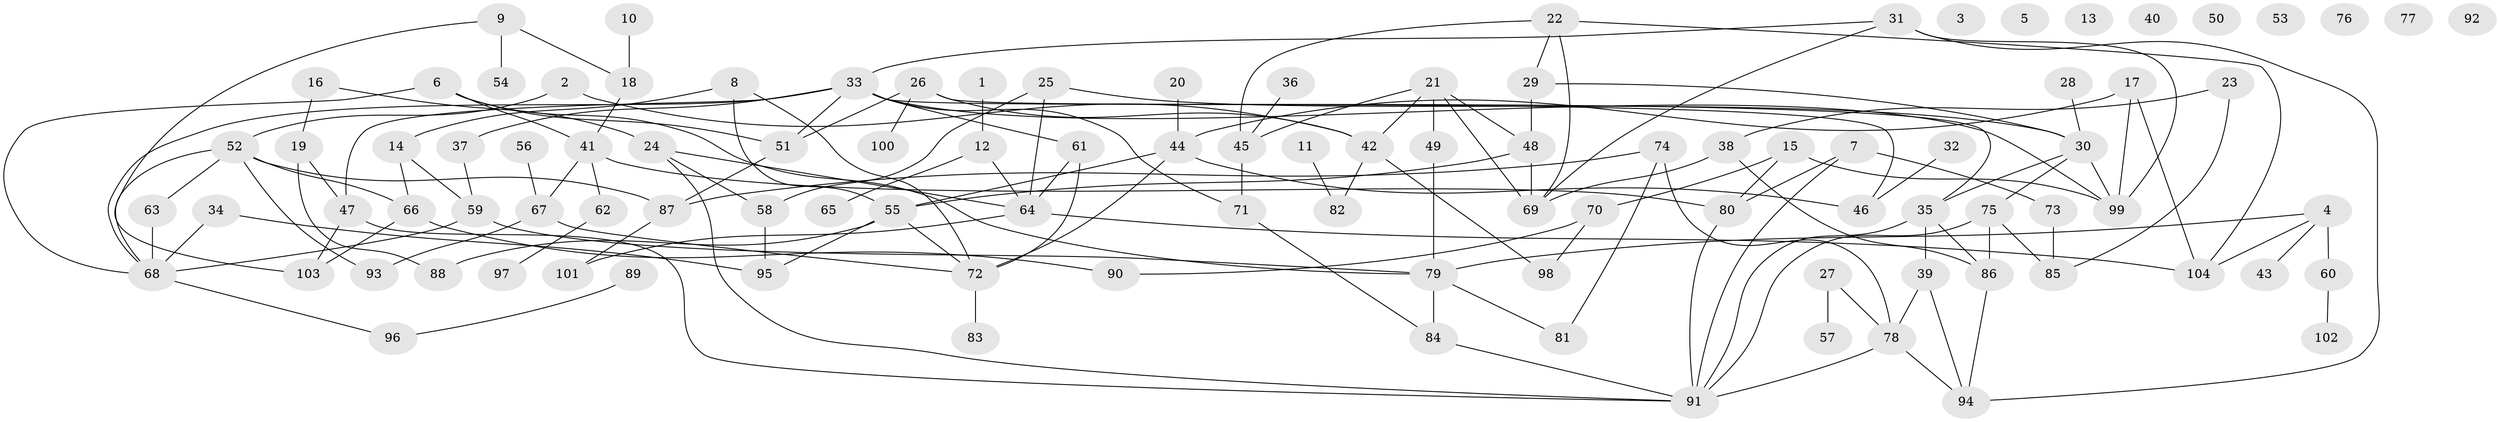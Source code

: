 // Generated by graph-tools (version 1.1) at 2025/25/03/09/25 03:25:20]
// undirected, 104 vertices, 150 edges
graph export_dot {
graph [start="1"]
  node [color=gray90,style=filled];
  1;
  2;
  3;
  4;
  5;
  6;
  7;
  8;
  9;
  10;
  11;
  12;
  13;
  14;
  15;
  16;
  17;
  18;
  19;
  20;
  21;
  22;
  23;
  24;
  25;
  26;
  27;
  28;
  29;
  30;
  31;
  32;
  33;
  34;
  35;
  36;
  37;
  38;
  39;
  40;
  41;
  42;
  43;
  44;
  45;
  46;
  47;
  48;
  49;
  50;
  51;
  52;
  53;
  54;
  55;
  56;
  57;
  58;
  59;
  60;
  61;
  62;
  63;
  64;
  65;
  66;
  67;
  68;
  69;
  70;
  71;
  72;
  73;
  74;
  75;
  76;
  77;
  78;
  79;
  80;
  81;
  82;
  83;
  84;
  85;
  86;
  87;
  88;
  89;
  90;
  91;
  92;
  93;
  94;
  95;
  96;
  97;
  98;
  99;
  100;
  101;
  102;
  103;
  104;
  1 -- 12;
  2 -- 42;
  2 -- 52;
  4 -- 43;
  4 -- 60;
  4 -- 79;
  4 -- 104;
  6 -- 41;
  6 -- 51;
  6 -- 68;
  6 -- 79;
  7 -- 73;
  7 -- 80;
  7 -- 91;
  8 -- 14;
  8 -- 55;
  8 -- 72;
  9 -- 18;
  9 -- 54;
  9 -- 103;
  10 -- 18;
  11 -- 82;
  12 -- 64;
  12 -- 65;
  14 -- 59;
  14 -- 66;
  15 -- 70;
  15 -- 80;
  15 -- 99;
  16 -- 19;
  16 -- 24;
  17 -- 44;
  17 -- 99;
  17 -- 104;
  18 -- 41;
  19 -- 47;
  19 -- 88;
  20 -- 44;
  21 -- 42;
  21 -- 45;
  21 -- 48;
  21 -- 49;
  21 -- 69;
  22 -- 29;
  22 -- 45;
  22 -- 69;
  22 -- 104;
  23 -- 38;
  23 -- 85;
  24 -- 58;
  24 -- 64;
  24 -- 91;
  25 -- 30;
  25 -- 58;
  25 -- 64;
  26 -- 35;
  26 -- 42;
  26 -- 51;
  26 -- 100;
  27 -- 57;
  27 -- 78;
  28 -- 30;
  29 -- 30;
  29 -- 48;
  30 -- 35;
  30 -- 75;
  30 -- 99;
  31 -- 33;
  31 -- 69;
  31 -- 94;
  31 -- 99;
  32 -- 46;
  33 -- 37;
  33 -- 46;
  33 -- 47;
  33 -- 51;
  33 -- 61;
  33 -- 68;
  33 -- 71;
  33 -- 99;
  34 -- 68;
  34 -- 95;
  35 -- 39;
  35 -- 86;
  35 -- 91;
  36 -- 45;
  37 -- 59;
  38 -- 69;
  38 -- 86;
  39 -- 78;
  39 -- 94;
  41 -- 62;
  41 -- 67;
  41 -- 80;
  42 -- 82;
  42 -- 98;
  44 -- 46;
  44 -- 55;
  44 -- 72;
  45 -- 71;
  47 -- 91;
  47 -- 103;
  48 -- 55;
  48 -- 69;
  49 -- 79;
  51 -- 87;
  52 -- 63;
  52 -- 66;
  52 -- 68;
  52 -- 87;
  52 -- 93;
  55 -- 72;
  55 -- 88;
  55 -- 95;
  56 -- 67;
  58 -- 95;
  59 -- 68;
  59 -- 79;
  60 -- 102;
  61 -- 64;
  61 -- 72;
  62 -- 97;
  63 -- 68;
  64 -- 101;
  64 -- 104;
  66 -- 90;
  66 -- 103;
  67 -- 72;
  67 -- 93;
  68 -- 96;
  70 -- 90;
  70 -- 98;
  71 -- 84;
  72 -- 83;
  73 -- 85;
  74 -- 78;
  74 -- 81;
  74 -- 87;
  75 -- 85;
  75 -- 86;
  75 -- 91;
  78 -- 91;
  78 -- 94;
  79 -- 81;
  79 -- 84;
  80 -- 91;
  84 -- 91;
  86 -- 94;
  87 -- 101;
  89 -- 96;
}
